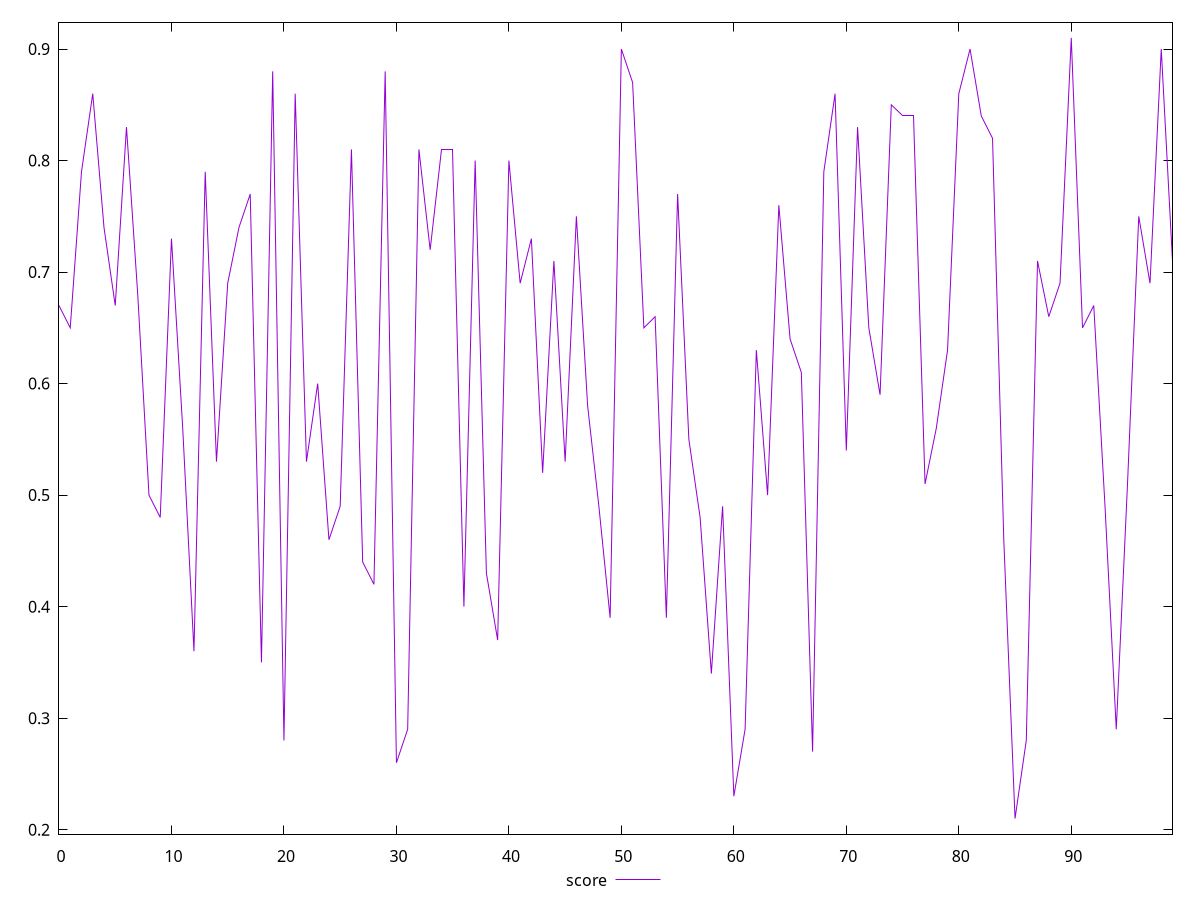 reset

$score <<EOF
0 0.67
1 0.65
2 0.79
3 0.86
4 0.74
5 0.67
6 0.83
7 0.68
8 0.5
9 0.48
10 0.73
11 0.56
12 0.36
13 0.79
14 0.53
15 0.69
16 0.74
17 0.77
18 0.35
19 0.88
20 0.28
21 0.86
22 0.53
23 0.6
24 0.46
25 0.49
26 0.81
27 0.44
28 0.42
29 0.88
30 0.26
31 0.29
32 0.81
33 0.72
34 0.81
35 0.81
36 0.4
37 0.8
38 0.43
39 0.37
40 0.8
41 0.69
42 0.73
43 0.52
44 0.71
45 0.53
46 0.75
47 0.58
48 0.49
49 0.39
50 0.9
51 0.87
52 0.65
53 0.66
54 0.39
55 0.77
56 0.55
57 0.48
58 0.34
59 0.49
60 0.23
61 0.29
62 0.63
63 0.5
64 0.76
65 0.64
66 0.61
67 0.27
68 0.79
69 0.86
70 0.54
71 0.83
72 0.65
73 0.59
74 0.85
75 0.84
76 0.84
77 0.51
78 0.56
79 0.63
80 0.86
81 0.9
82 0.84
83 0.82
84 0.46
85 0.21
86 0.28
87 0.71
88 0.66
89 0.69
90 0.91
91 0.65
92 0.67
93 0.49
94 0.29
95 0.51
96 0.75
97 0.69
98 0.9
99 0.71
EOF

set key outside below
set xrange [0:99]
set yrange [0.19599999999999998:0.924]
set trange [0.19599999999999998:0.924]
set terminal svg size 640, 500 enhanced background rgb 'white'
set output "report_00013_2021-02-09T12-04-24.940Z/bootup-time/samples/pages/score/values.svg"

plot $score title "score" with line

reset
